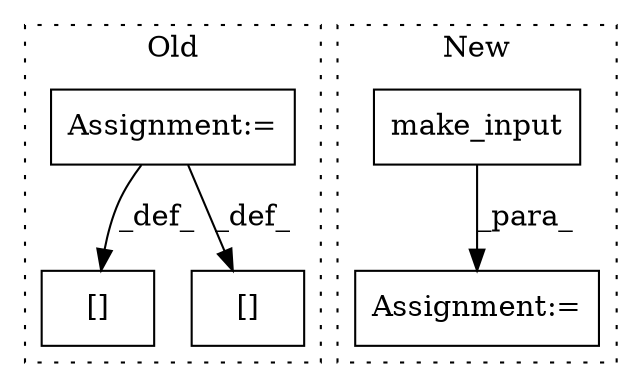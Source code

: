 digraph G {
subgraph cluster0 {
1 [label="[]" a="2" s="2717,2731" l="13,1" shape="box"];
4 [label="Assignment:=" a="7" s="2154" l="1" shape="box"];
5 [label="[]" a="2" s="2490,2507" l="13,1" shape="box"];
label = "Old";
style="dotted";
}
subgraph cluster1 {
2 [label="make_input" a="32" s="2841,2862" l="11,1" shape="box"];
3 [label="Assignment:=" a="7" s="2828" l="2" shape="box"];
label = "New";
style="dotted";
}
2 -> 3 [label="_para_"];
4 -> 5 [label="_def_"];
4 -> 1 [label="_def_"];
}